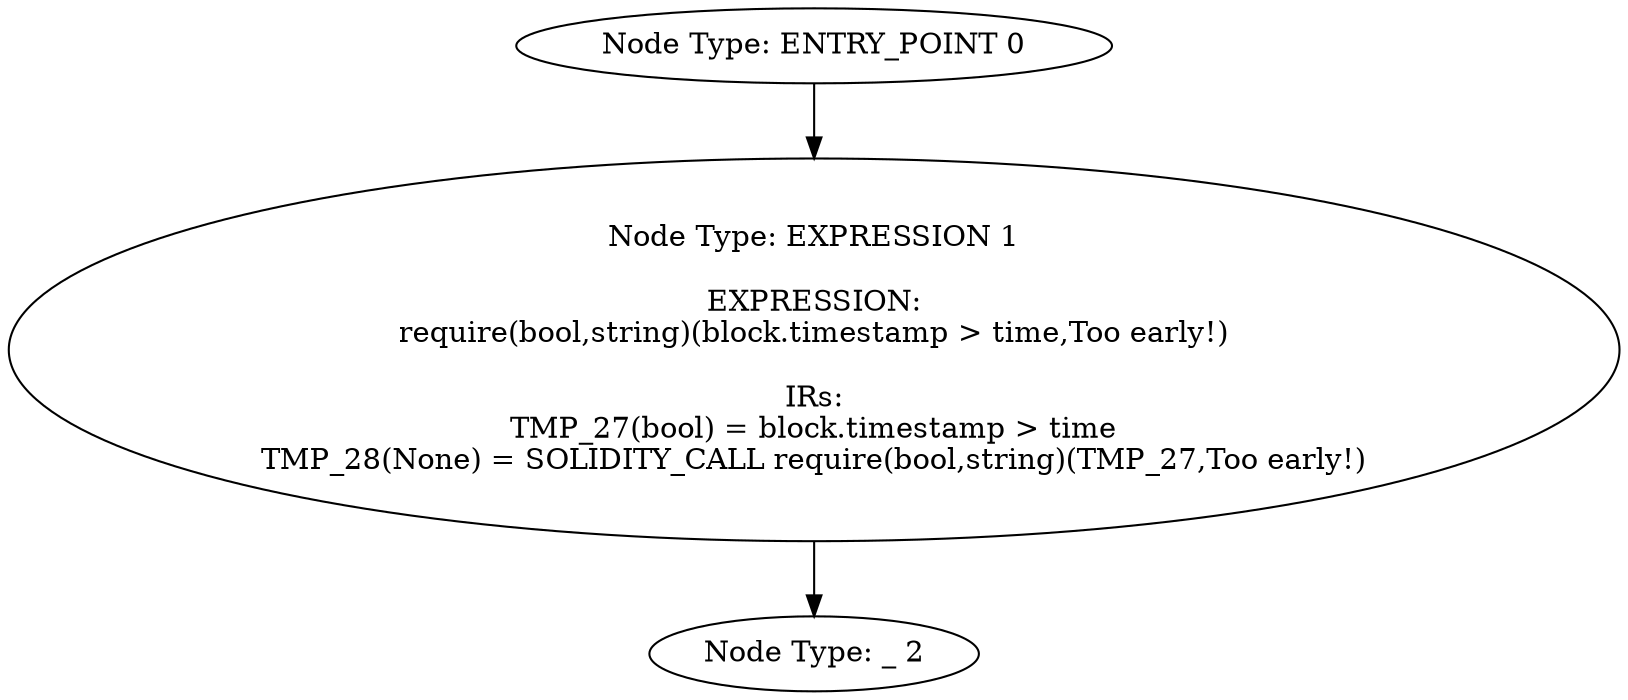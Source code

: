 digraph{
0[label="Node Type: ENTRY_POINT 0
"];
0->1;
1[label="Node Type: EXPRESSION 1

EXPRESSION:
require(bool,string)(block.timestamp > time,Too early!)

IRs:
TMP_27(bool) = block.timestamp > time
TMP_28(None) = SOLIDITY_CALL require(bool,string)(TMP_27,Too early!)"];
1->2;
2[label="Node Type: _ 2
"];
}
